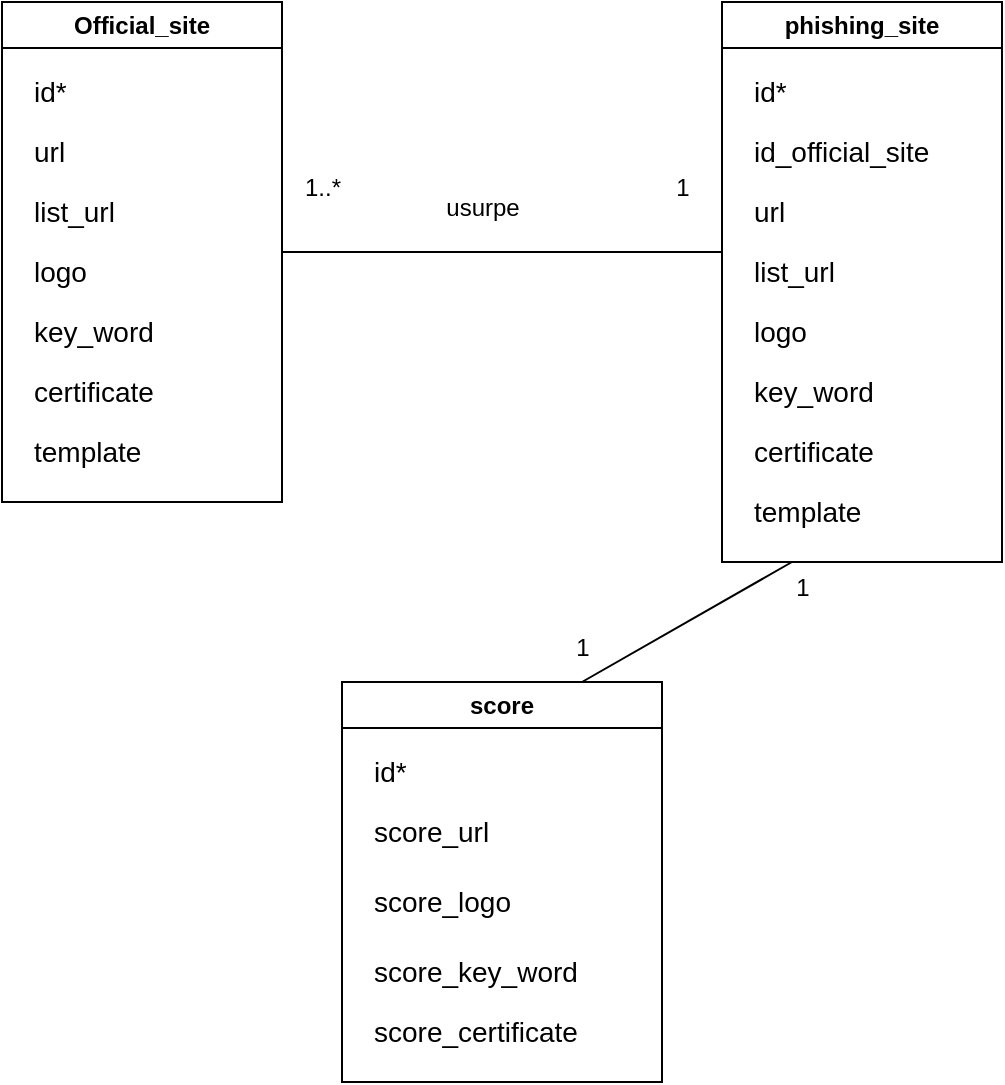 <mxfile version="24.4.2" type="device">
  <diagram name="Page-1" id="PfgJvr0nv2LhfAK82rpY">
    <mxGraphModel dx="968" dy="715" grid="1" gridSize="10" guides="1" tooltips="1" connect="1" arrows="1" fold="1" page="1" pageScale="1" pageWidth="827" pageHeight="1169" math="0" shadow="0">
      <root>
        <mxCell id="0" />
        <mxCell id="1" parent="0" />
        <mxCell id="dYYX1dlF3bb5IL13zjjO-7" value="Official_site" style="swimlane;whiteSpace=wrap;html=1;" vertex="1" parent="1">
          <mxGeometry x="160" y="90" width="140" height="250" as="geometry" />
        </mxCell>
        <mxCell id="dYYX1dlF3bb5IL13zjjO-16" value="&lt;font style=&quot;font-size: 14px;&quot;&gt;id*&lt;/font&gt;" style="text;strokeColor=none;fillColor=none;align=left;verticalAlign=middle;spacingLeft=4;spacingRight=4;overflow=hidden;points=[[0,0.5],[1,0.5]];portConstraint=eastwest;rotatable=0;whiteSpace=wrap;html=1;" vertex="1" parent="dYYX1dlF3bb5IL13zjjO-7">
          <mxGeometry x="10" y="30" width="110" height="30" as="geometry" />
        </mxCell>
        <mxCell id="dYYX1dlF3bb5IL13zjjO-17" value="&lt;font style=&quot;font-size: 14px;&quot;&gt;url&lt;/font&gt;" style="text;strokeColor=none;fillColor=none;align=left;verticalAlign=middle;spacingLeft=4;spacingRight=4;overflow=hidden;points=[[0,0.5],[1,0.5]];portConstraint=eastwest;rotatable=0;whiteSpace=wrap;html=1;" vertex="1" parent="dYYX1dlF3bb5IL13zjjO-7">
          <mxGeometry x="10" y="60" width="110" height="30" as="geometry" />
        </mxCell>
        <mxCell id="dYYX1dlF3bb5IL13zjjO-18" value="&lt;font style=&quot;font-size: 14px;&quot;&gt;logo&lt;/font&gt;" style="text;strokeColor=none;fillColor=none;align=left;verticalAlign=middle;spacingLeft=4;spacingRight=4;overflow=hidden;points=[[0,0.5],[1,0.5]];portConstraint=eastwest;rotatable=0;whiteSpace=wrap;html=1;" vertex="1" parent="dYYX1dlF3bb5IL13zjjO-7">
          <mxGeometry x="10" y="120" width="110" height="30" as="geometry" />
        </mxCell>
        <mxCell id="dYYX1dlF3bb5IL13zjjO-19" value="&lt;font style=&quot;font-size: 14px;&quot;&gt;key_word&lt;/font&gt;" style="text;strokeColor=none;fillColor=none;align=left;verticalAlign=middle;spacingLeft=4;spacingRight=4;overflow=hidden;points=[[0,0.5],[1,0.5]];portConstraint=eastwest;rotatable=0;whiteSpace=wrap;html=1;" vertex="1" parent="dYYX1dlF3bb5IL13zjjO-7">
          <mxGeometry x="10" y="150" width="110" height="30" as="geometry" />
        </mxCell>
        <mxCell id="dYYX1dlF3bb5IL13zjjO-20" value="&lt;font style=&quot;font-size: 14px;&quot;&gt;list_url&lt;/font&gt;" style="text;strokeColor=none;fillColor=none;align=left;verticalAlign=middle;spacingLeft=4;spacingRight=4;overflow=hidden;points=[[0,0.5],[1,0.5]];portConstraint=eastwest;rotatable=0;whiteSpace=wrap;html=1;" vertex="1" parent="dYYX1dlF3bb5IL13zjjO-7">
          <mxGeometry x="10" y="90" width="110" height="30" as="geometry" />
        </mxCell>
        <mxCell id="dYYX1dlF3bb5IL13zjjO-21" value="&lt;font style=&quot;font-size: 14px;&quot;&gt;certificate&lt;/font&gt;" style="text;strokeColor=none;fillColor=none;align=left;verticalAlign=middle;spacingLeft=4;spacingRight=4;overflow=hidden;points=[[0,0.5],[1,0.5]];portConstraint=eastwest;rotatable=0;whiteSpace=wrap;html=1;" vertex="1" parent="dYYX1dlF3bb5IL13zjjO-7">
          <mxGeometry x="10" y="180" width="110" height="30" as="geometry" />
        </mxCell>
        <mxCell id="dYYX1dlF3bb5IL13zjjO-43" value="&lt;font style=&quot;font-size: 14px;&quot;&gt;template&lt;/font&gt;" style="text;strokeColor=none;fillColor=none;align=left;verticalAlign=middle;spacingLeft=4;spacingRight=4;overflow=hidden;points=[[0,0.5],[1,0.5]];portConstraint=eastwest;rotatable=0;whiteSpace=wrap;html=1;" vertex="1" parent="dYYX1dlF3bb5IL13zjjO-7">
          <mxGeometry x="10" y="210" width="110" height="30" as="geometry" />
        </mxCell>
        <mxCell id="dYYX1dlF3bb5IL13zjjO-22" value="phishing_site" style="swimlane;whiteSpace=wrap;html=1;" vertex="1" parent="1">
          <mxGeometry x="520" y="90" width="140" height="280" as="geometry" />
        </mxCell>
        <mxCell id="dYYX1dlF3bb5IL13zjjO-23" value="&lt;font style=&quot;font-size: 14px;&quot;&gt;id*&lt;/font&gt;" style="text;strokeColor=none;fillColor=none;align=left;verticalAlign=middle;spacingLeft=4;spacingRight=4;overflow=hidden;points=[[0,0.5],[1,0.5]];portConstraint=eastwest;rotatable=0;whiteSpace=wrap;html=1;" vertex="1" parent="dYYX1dlF3bb5IL13zjjO-22">
          <mxGeometry x="10" y="30" width="110" height="30" as="geometry" />
        </mxCell>
        <mxCell id="dYYX1dlF3bb5IL13zjjO-24" value="&lt;font style=&quot;font-size: 14px;&quot;&gt;url&lt;/font&gt;" style="text;strokeColor=none;fillColor=none;align=left;verticalAlign=middle;spacingLeft=4;spacingRight=4;overflow=hidden;points=[[0,0.5],[1,0.5]];portConstraint=eastwest;rotatable=0;whiteSpace=wrap;html=1;" vertex="1" parent="dYYX1dlF3bb5IL13zjjO-22">
          <mxGeometry x="10" y="90" width="110" height="30" as="geometry" />
        </mxCell>
        <mxCell id="dYYX1dlF3bb5IL13zjjO-25" value="&lt;font style=&quot;font-size: 14px;&quot;&gt;logo&lt;/font&gt;" style="text;strokeColor=none;fillColor=none;align=left;verticalAlign=middle;spacingLeft=4;spacingRight=4;overflow=hidden;points=[[0,0.5],[1,0.5]];portConstraint=eastwest;rotatable=0;whiteSpace=wrap;html=1;" vertex="1" parent="dYYX1dlF3bb5IL13zjjO-22">
          <mxGeometry x="10" y="150" width="110" height="30" as="geometry" />
        </mxCell>
        <mxCell id="dYYX1dlF3bb5IL13zjjO-26" value="&lt;font style=&quot;font-size: 14px;&quot;&gt;key_word&lt;/font&gt;" style="text;strokeColor=none;fillColor=none;align=left;verticalAlign=middle;spacingLeft=4;spacingRight=4;overflow=hidden;points=[[0,0.5],[1,0.5]];portConstraint=eastwest;rotatable=0;whiteSpace=wrap;html=1;" vertex="1" parent="dYYX1dlF3bb5IL13zjjO-22">
          <mxGeometry x="10" y="180" width="110" height="30" as="geometry" />
        </mxCell>
        <mxCell id="dYYX1dlF3bb5IL13zjjO-27" value="&lt;font style=&quot;font-size: 14px;&quot;&gt;list_url&lt;/font&gt;" style="text;strokeColor=none;fillColor=none;align=left;verticalAlign=middle;spacingLeft=4;spacingRight=4;overflow=hidden;points=[[0,0.5],[1,0.5]];portConstraint=eastwest;rotatable=0;whiteSpace=wrap;html=1;" vertex="1" parent="dYYX1dlF3bb5IL13zjjO-22">
          <mxGeometry x="10" y="120" width="110" height="30" as="geometry" />
        </mxCell>
        <mxCell id="dYYX1dlF3bb5IL13zjjO-28" value="&lt;font style=&quot;font-size: 14px;&quot;&gt;certificate&lt;/font&gt;" style="text;strokeColor=none;fillColor=none;align=left;verticalAlign=middle;spacingLeft=4;spacingRight=4;overflow=hidden;points=[[0,0.5],[1,0.5]];portConstraint=eastwest;rotatable=0;whiteSpace=wrap;html=1;" vertex="1" parent="dYYX1dlF3bb5IL13zjjO-22">
          <mxGeometry x="10" y="210" width="110" height="30" as="geometry" />
        </mxCell>
        <mxCell id="dYYX1dlF3bb5IL13zjjO-42" value="&lt;font style=&quot;font-size: 14px;&quot;&gt;id_official_site&lt;/font&gt;" style="text;strokeColor=none;fillColor=none;align=left;verticalAlign=middle;spacingLeft=4;spacingRight=4;overflow=hidden;points=[[0,0.5],[1,0.5]];portConstraint=eastwest;rotatable=0;whiteSpace=wrap;html=1;" vertex="1" parent="dYYX1dlF3bb5IL13zjjO-22">
          <mxGeometry x="10" y="60" width="110" height="30" as="geometry" />
        </mxCell>
        <mxCell id="dYYX1dlF3bb5IL13zjjO-44" value="&lt;font style=&quot;font-size: 14px;&quot;&gt;template&lt;/font&gt;" style="text;strokeColor=none;fillColor=none;align=left;verticalAlign=middle;spacingLeft=4;spacingRight=4;overflow=hidden;points=[[0,0.5],[1,0.5]];portConstraint=eastwest;rotatable=0;whiteSpace=wrap;html=1;" vertex="1" parent="dYYX1dlF3bb5IL13zjjO-22">
          <mxGeometry x="10" y="240" width="110" height="30" as="geometry" />
        </mxCell>
        <mxCell id="dYYX1dlF3bb5IL13zjjO-29" value="score" style="swimlane;whiteSpace=wrap;html=1;" vertex="1" parent="1">
          <mxGeometry x="330" y="430" width="160" height="200" as="geometry" />
        </mxCell>
        <mxCell id="dYYX1dlF3bb5IL13zjjO-30" value="&lt;font style=&quot;font-size: 14px;&quot;&gt;id*&lt;/font&gt;" style="text;strokeColor=none;fillColor=none;align=left;verticalAlign=middle;spacingLeft=4;spacingRight=4;overflow=hidden;points=[[0,0.5],[1,0.5]];portConstraint=eastwest;rotatable=0;whiteSpace=wrap;html=1;" vertex="1" parent="dYYX1dlF3bb5IL13zjjO-29">
          <mxGeometry x="10" y="30" width="110" height="30" as="geometry" />
        </mxCell>
        <mxCell id="dYYX1dlF3bb5IL13zjjO-31" value="&lt;font style=&quot;font-size: 14px;&quot;&gt;score_url&lt;/font&gt;" style="text;strokeColor=none;fillColor=none;align=left;verticalAlign=middle;spacingLeft=4;spacingRight=4;overflow=hidden;points=[[0,0.5],[1,0.5]];portConstraint=eastwest;rotatable=0;whiteSpace=wrap;html=1;" vertex="1" parent="dYYX1dlF3bb5IL13zjjO-29">
          <mxGeometry x="10" y="60" width="110" height="30" as="geometry" />
        </mxCell>
        <mxCell id="dYYX1dlF3bb5IL13zjjO-32" value="&lt;font style=&quot;font-size: 14px;&quot;&gt;score_logo&lt;/font&gt;" style="text;strokeColor=none;fillColor=none;align=left;verticalAlign=middle;spacingLeft=4;spacingRight=4;overflow=hidden;points=[[0,0.5],[1,0.5]];portConstraint=eastwest;rotatable=0;whiteSpace=wrap;html=1;" vertex="1" parent="dYYX1dlF3bb5IL13zjjO-29">
          <mxGeometry x="10" y="95" width="110" height="30" as="geometry" />
        </mxCell>
        <mxCell id="dYYX1dlF3bb5IL13zjjO-33" value="&lt;font style=&quot;font-size: 14px;&quot;&gt;score_key_word&lt;/font&gt;" style="text;strokeColor=none;fillColor=none;align=left;verticalAlign=middle;spacingLeft=4;spacingRight=4;overflow=hidden;points=[[0,0.5],[1,0.5]];portConstraint=eastwest;rotatable=0;whiteSpace=wrap;html=1;" vertex="1" parent="dYYX1dlF3bb5IL13zjjO-29">
          <mxGeometry x="10" y="130" width="130" height="30" as="geometry" />
        </mxCell>
        <mxCell id="dYYX1dlF3bb5IL13zjjO-35" value="&lt;font style=&quot;font-size: 14px;&quot;&gt;score_certificate&lt;/font&gt;" style="text;strokeColor=none;fillColor=none;align=left;verticalAlign=middle;spacingLeft=4;spacingRight=4;overflow=hidden;points=[[0,0.5],[1,0.5]];portConstraint=eastwest;rotatable=0;whiteSpace=wrap;html=1;" vertex="1" parent="dYYX1dlF3bb5IL13zjjO-29">
          <mxGeometry x="10" y="160" width="120" height="30" as="geometry" />
        </mxCell>
        <mxCell id="dYYX1dlF3bb5IL13zjjO-38" value="" style="endArrow=none;html=1;rounded=0;entryX=1;entryY=0.5;entryDx=0;entryDy=0;" edge="1" parent="1" target="dYYX1dlF3bb5IL13zjjO-7">
          <mxGeometry width="50" height="50" relative="1" as="geometry">
            <mxPoint x="520" y="215" as="sourcePoint" />
            <mxPoint x="330" y="300" as="targetPoint" />
          </mxGeometry>
        </mxCell>
        <mxCell id="dYYX1dlF3bb5IL13zjjO-39" value="1" style="text;html=1;align=center;verticalAlign=middle;resizable=0;points=[];autosize=1;strokeColor=none;fillColor=none;" vertex="1" parent="1">
          <mxGeometry x="485" y="168" width="30" height="30" as="geometry" />
        </mxCell>
        <mxCell id="dYYX1dlF3bb5IL13zjjO-40" value="1..*" style="text;html=1;align=center;verticalAlign=middle;resizable=0;points=[];autosize=1;strokeColor=none;fillColor=none;" vertex="1" parent="1">
          <mxGeometry x="300" y="168" width="40" height="30" as="geometry" />
        </mxCell>
        <mxCell id="dYYX1dlF3bb5IL13zjjO-45" value="" style="endArrow=none;html=1;rounded=0;exitX=0.75;exitY=0;exitDx=0;exitDy=0;entryX=0.25;entryY=1;entryDx=0;entryDy=0;" edge="1" parent="1" source="dYYX1dlF3bb5IL13zjjO-29" target="dYYX1dlF3bb5IL13zjjO-22">
          <mxGeometry width="50" height="50" relative="1" as="geometry">
            <mxPoint x="280" y="380" as="sourcePoint" />
            <mxPoint x="330" y="330" as="targetPoint" />
          </mxGeometry>
        </mxCell>
        <mxCell id="dYYX1dlF3bb5IL13zjjO-49" value="usurpe" style="text;html=1;align=center;verticalAlign=middle;resizable=0;points=[];autosize=1;strokeColor=none;fillColor=none;" vertex="1" parent="1">
          <mxGeometry x="370" y="178" width="60" height="30" as="geometry" />
        </mxCell>
        <mxCell id="dYYX1dlF3bb5IL13zjjO-50" value="1" style="text;html=1;align=center;verticalAlign=middle;resizable=0;points=[];autosize=1;strokeColor=none;fillColor=none;" vertex="1" parent="1">
          <mxGeometry x="545" y="368" width="30" height="30" as="geometry" />
        </mxCell>
        <mxCell id="dYYX1dlF3bb5IL13zjjO-51" value="1" style="text;html=1;align=center;verticalAlign=middle;resizable=0;points=[];autosize=1;strokeColor=none;fillColor=none;" vertex="1" parent="1">
          <mxGeometry x="435" y="398" width="30" height="30" as="geometry" />
        </mxCell>
      </root>
    </mxGraphModel>
  </diagram>
</mxfile>
